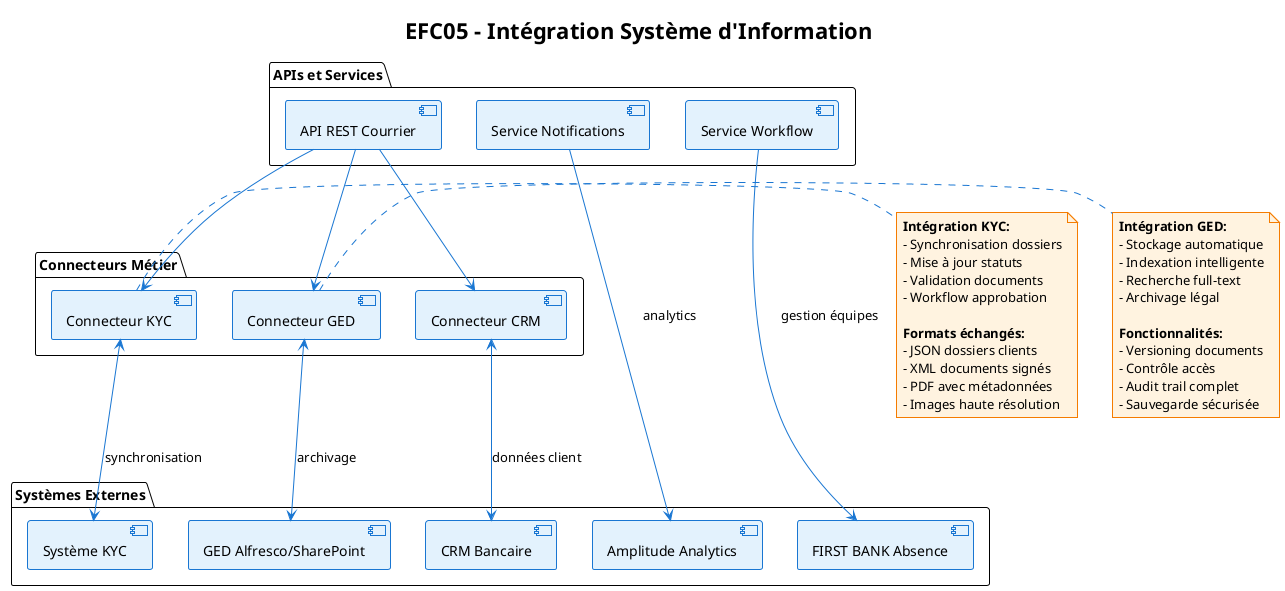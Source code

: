@startuml EFC05_IntegrationSI
!theme plain
skinparam backgroundColor #FFFFFF
skinparam class {
    BackgroundColor #E3F2FD
    BorderColor #1976D2
    ArrowColor #1976D2
}
skinparam component {
    BackgroundColor #E3F2FD
    BorderColor #1976D2
}
skinparam note {
    BackgroundColor #FFF3E0
    BorderColor #F57C00
}

title EFC05 - Intégration Système d'Information

package "Connecteurs Métier" {
  component [Connecteur KYC] as ConnKYC
  component [Connecteur GED] as ConnGED
  component [Connecteur CRM] as ConnCRM
}

package "APIs et Services" {
  component [API REST Courrier] as API
  component [Service Notifications] as ServiceNotif
  component [Service Workflow] as ServiceWF
}

package "Systèmes Externes" {
  cloud [Système KYC] as SysKYC
  cloud [GED Alfresco/SharePoint] as SysGED
  cloud [CRM Bancaire] as SysCRM
  cloud [Amplitude Analytics] as SysAmplitude
  cloud [FIRST BANK Absence] as SysAbsence
}

' Intégrations bidirectionnelles
ConnKYC <--> SysKYC : synchronisation
ConnGED <--> SysGED : archivage
ConnCRM <--> SysCRM : données client

' Services centraux
API --> ConnKYC
API --> ConnGED
API --> ConnCRM
ServiceNotif --> SysAmplitude : analytics
ServiceWF --> SysAbsence : gestion équipes

note right of ConnKYC
**Intégration KYC:**
- Synchronisation dossiers
- Mise à jour statuts
- Validation documents
- Workflow approbation

**Formats échangés:**
- JSON dossiers clients
- XML documents signés
- PDF avec métadonnées
- Images haute résolution
end note

note right of ConnGED
**Intégration GED:**
- Stockage automatique
- Indexation intelligente
- Recherche full-text
- Archivage légal

**Fonctionnalités:**
- Versioning documents
- Contrôle accès
- Audit trail complet
- Sauvegarde sécurisée
end note

@enduml
skinparam actorStyle awesome
skinparam usecase {
  ArrowColor #1976D2
  BorderColor #1976D2
}
left to right direction

title EFC05 - Intégration SI & BI des courriers

actor "SI Bancaire" as SI
actor "Utilisateur" as U
actor "Administrateur" as ADM
actor "Outil BI" as BI

rectangle "Intégration SI & BI" {
  usecase "Rattachement courrier\nà client/compte bancaire" as UC30
  usecase "Envoi de notifications\net alertes automatiques" as UC31
  usecase "Accès aux données\npour analyses BI" as UC32
  usecase "Partage sécurisé\nvia liens temporaires" as UC33
}

SI --> UC30
U --> UC31
BI --> UC32
ADM --> UC33

' ========================================
' NOTES EXPLICATIVES
' ========================================
note top of UC30 : Association automatique des courriers aux clients ou comptes bancaires
note right of UC31 : Notifications et alertes envoyées aux utilisateurs concernés
note left of UC32 : Accès sécurisé aux données pour analyses décisionnelles
note bottom of UC33 : Partage sécurisé via liens temporaires pour consultation externe

@enduml

